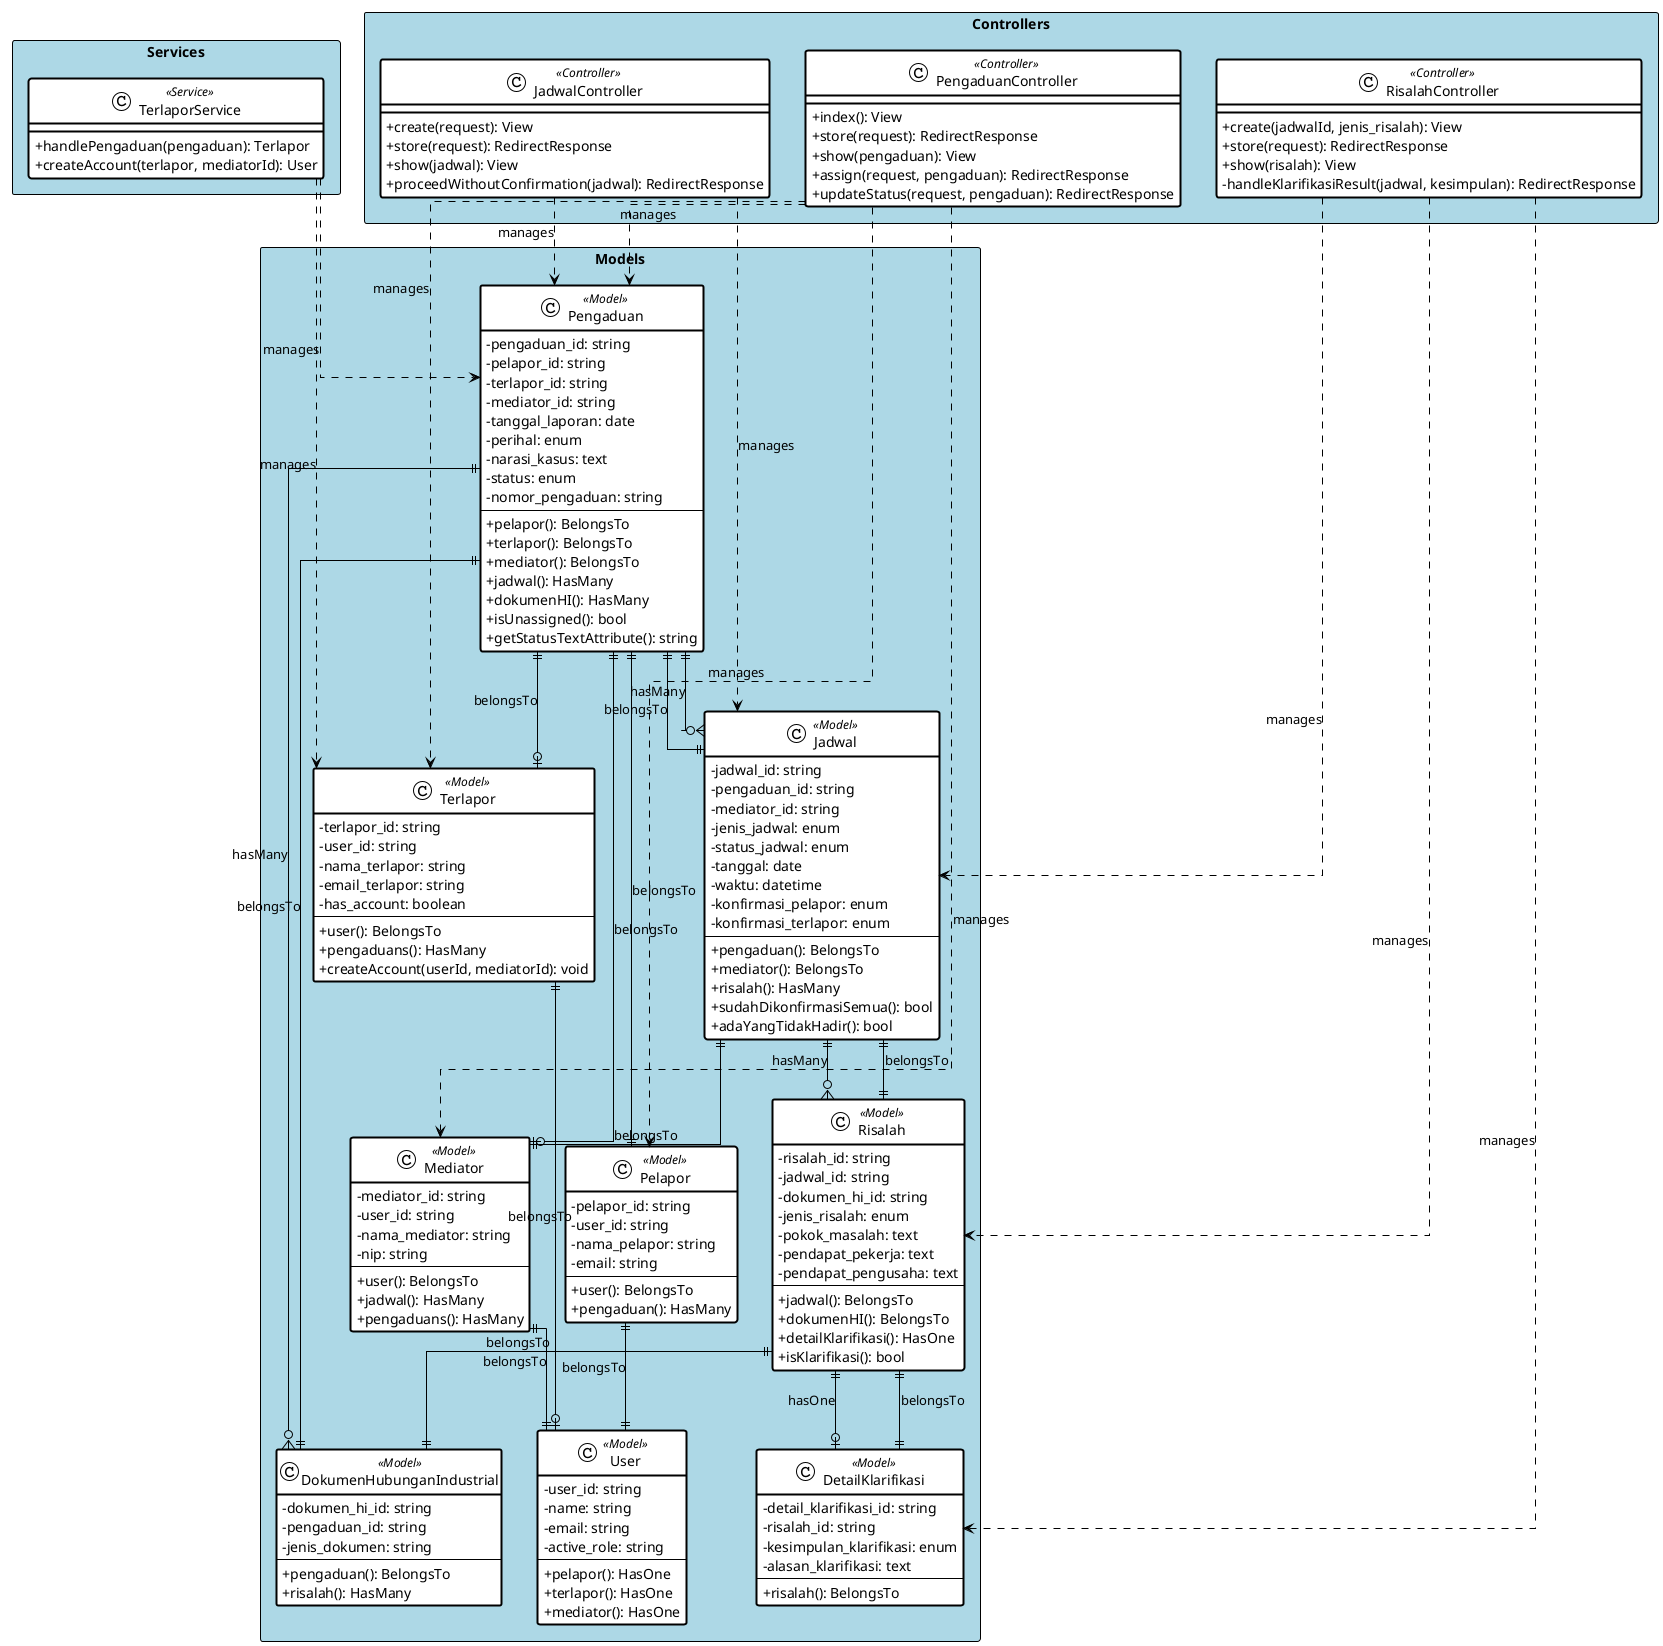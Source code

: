 @startuml Class Diagram - Proses Pengaduan hingga Klarifikasi (Structured)

!theme plain
skinparam classAttributeIconSize 0
skinparam linetype ortho
skinparam class {
    BackgroundColor White
    BorderColor Black
    BorderThickness 2
}
skinparam package {
    BackgroundColor LightBlue
    BorderColor Black
    BorderThickness 2
}

package "Models" <<Rectangle>> {
    class Pengaduan <<Model>> {
        - pengaduan_id: string
        - pelapor_id: string
        - terlapor_id: string
        - mediator_id: string
        - tanggal_laporan: date
        - perihal: enum
        - narasi_kasus: text
        - status: enum
        - nomor_pengaduan: string
        --
        + pelapor(): BelongsTo
        + terlapor(): BelongsTo
        + mediator(): BelongsTo
        + jadwal(): HasMany
        + dokumenHI(): HasMany
        + isUnassigned(): bool
        + getStatusTextAttribute(): string
    }

    class Pelapor <<Model>> {
        - pelapor_id: string
        - user_id: string
        - nama_pelapor: string
        - email: string
        --
        + user(): BelongsTo
        + pengaduan(): HasMany
    }

    class Terlapor <<Model>> {
        - terlapor_id: string
        - user_id: string
        - nama_terlapor: string
        - email_terlapor: string
        - has_account: boolean
        --
        + user(): BelongsTo
        + pengaduans(): HasMany
        + createAccount(userId, mediatorId): void
    }

    class Mediator <<Model>> {
        - mediator_id: string
        - user_id: string
        - nama_mediator: string
        - nip: string
        --
        + user(): BelongsTo
        + jadwal(): HasMany
        + pengaduans(): HasMany
    }

    class User <<Model>> {
        - user_id: string
        - name: string
        - email: string
        - active_role: string
        --
        + pelapor(): HasOne
        + terlapor(): HasOne
        + mediator(): HasOne
    }

    class Jadwal <<Model>> {
        - jadwal_id: string
        - pengaduan_id: string
        - mediator_id: string
        - jenis_jadwal: enum
        - status_jadwal: enum
        - tanggal: date
        - waktu: datetime
        - konfirmasi_pelapor: enum
        - konfirmasi_terlapor: enum
        --
        + pengaduan(): BelongsTo
        + mediator(): BelongsTo
        + risalah(): HasMany
        + sudahDikonfirmasiSemua(): bool
        + adaYangTidakHadir(): bool
    }

    class Risalah <<Model>> {
        - risalah_id: string
        - jadwal_id: string
        - dokumen_hi_id: string
        - jenis_risalah: enum
        - pokok_masalah: text
        - pendapat_pekerja: text
        - pendapat_pengusaha: text
        --
        + jadwal(): BelongsTo
        + dokumenHI(): BelongsTo
        + detailKlarifikasi(): HasOne
        + isKlarifikasi(): bool
    }

    class DetailKlarifikasi <<Model>> {
        - detail_klarifikasi_id: string
        - risalah_id: string
        - kesimpulan_klarifikasi: enum
        - alasan_klarifikasi: text
        --
        + risalah(): BelongsTo
    }

    class DokumenHubunganIndustrial <<Model>> {
        - dokumen_hi_id: string
        - pengaduan_id: string
        - jenis_dokumen: string
        --
        + pengaduan(): BelongsTo
        + risalah(): HasMany
    }
}

package "Controllers" <<Rectangle>> {
    class PengaduanController <<Controller>> {
        + index(): View
        + store(request): RedirectResponse
        + show(pengaduan): View
        + assign(request, pengaduan): RedirectResponse
        + updateStatus(request, pengaduan): RedirectResponse
    }

    class JadwalController <<Controller>> {
        + create(request): View
        + store(request): RedirectResponse
        + show(jadwal): View
        + proceedWithoutConfirmation(jadwal): RedirectResponse
    }

    class RisalahController <<Controller>> {
        + create(jadwalId, jenis_risalah): View
        + store(request): RedirectResponse
        + show(risalah): View
        - handleKlarifikasiResult(jadwal, kesimpulan): RedirectResponse
    }
}

package "Services" <<Rectangle>> {
    class TerlaporService <<Service>> {
        + handlePengaduan(pengaduan): Terlapor
        + createAccount(terlapor, mediatorId): User
    }
}

' Relationships berdasarkan kode Laravel
Pengaduan ||--|| Pelapor : belongsTo
Pengaduan ||--o| Terlapor : belongsTo
Pengaduan ||--o| Mediator : belongsTo
Pengaduan ||--o{ Jadwal : hasMany
Pengaduan ||--o{ DokumenHubunganIndustrial : hasMany

Pelapor ||--|| User : belongsTo
Terlapor ||--o| User : belongsTo
Mediator ||--|| User : belongsTo

Jadwal ||--|| Pengaduan : belongsTo
Jadwal ||--|| Mediator : belongsTo
Jadwal ||--o{ Risalah : hasMany

Risalah ||--|| Jadwal : belongsTo
Risalah ||--|| DokumenHubunganIndustrial : belongsTo
Risalah ||--o| DetailKlarifikasi : hasOne

DetailKlarifikasi ||--|| Risalah : belongsTo

DokumenHubunganIndustrial ||--|| Pengaduan : belongsTo

' Controller dependencies
PengaduanController ..> Pengaduan : manages
PengaduanController ..> Pelapor : manages
PengaduanController ..> Terlapor : manages
PengaduanController ..> Mediator : manages

JadwalController ..> Jadwal : manages
JadwalController ..> Pengaduan : manages

RisalahController ..> Risalah : manages
RisalahController ..> Jadwal : manages
RisalahController ..> DetailKlarifikasi : manages

TerlaporService ..> Terlapor : manages
TerlaporService ..> Pengaduan : manages

@enduml

